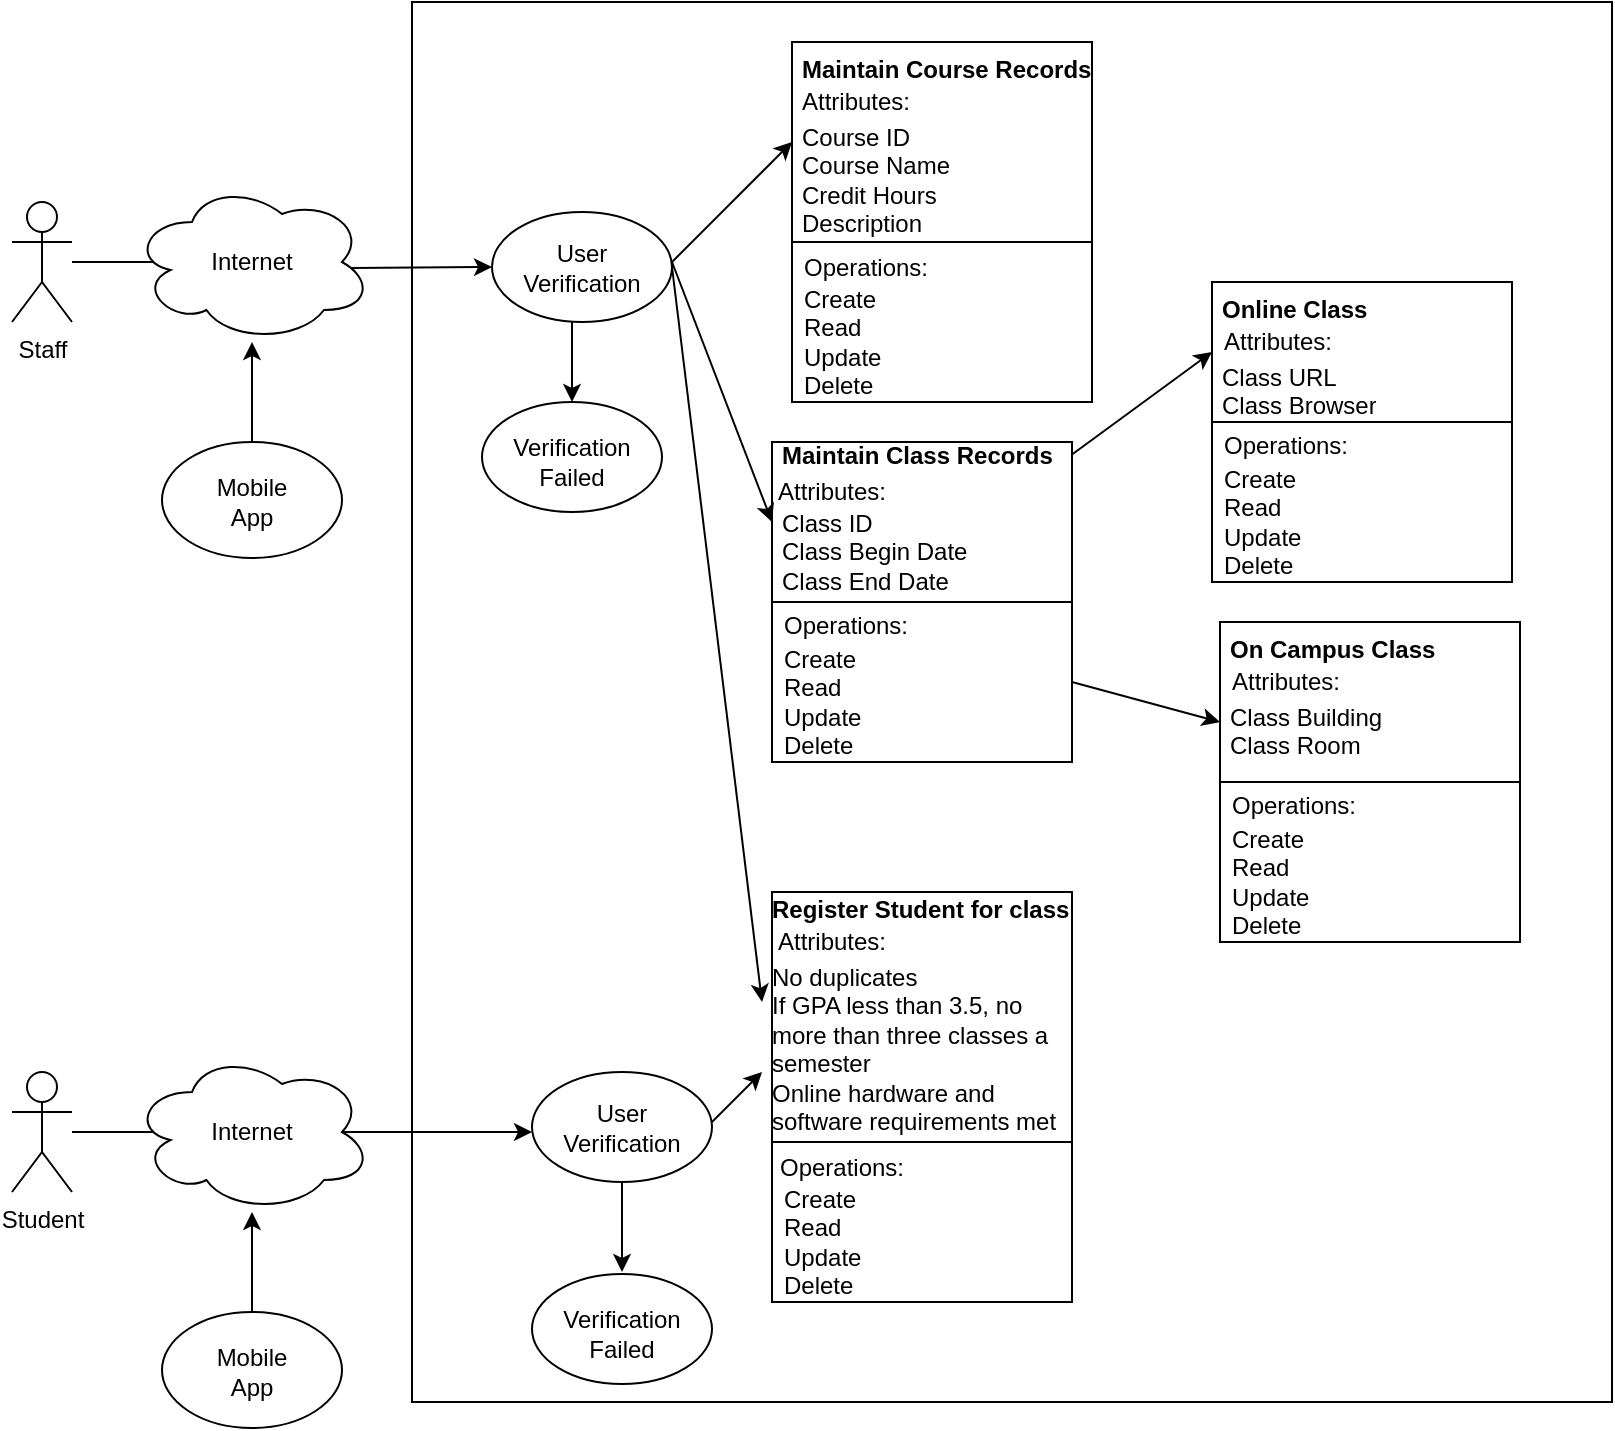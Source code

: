 <mxfile version="14.2.9" type="github">
  <diagram id="sVR1oTdYSU8NeBDIGIT6" name="Page-1">
    <mxGraphModel dx="1449" dy="600" grid="1" gridSize="10" guides="1" tooltips="1" connect="1" arrows="1" fold="1" page="1" pageScale="1" pageWidth="850" pageHeight="1100" math="0" shadow="0">
      <root>
        <mxCell id="0" />
        <mxCell id="1" parent="0" />
        <mxCell id="jB7B3gS2v9Q8qId17xF3-4" value="" style="rounded=0;whiteSpace=wrap;html=1;" parent="1" vertex="1">
          <mxGeometry x="230" y="10" width="600" height="700" as="geometry" />
        </mxCell>
        <mxCell id="5tiNl1Z9Ind5bCb4qitX-32" value="" style="ellipse;whiteSpace=wrap;html=1;" parent="1" vertex="1">
          <mxGeometry x="265" y="210" width="90" height="55" as="geometry" />
        </mxCell>
        <mxCell id="5tiNl1Z9Ind5bCb4qitX-24" value="" style="ellipse;whiteSpace=wrap;html=1;" parent="1" vertex="1">
          <mxGeometry x="290" y="545" width="90" height="55" as="geometry" />
        </mxCell>
        <mxCell id="5tiNl1Z9Ind5bCb4qitX-10" value="" style="rounded=0;whiteSpace=wrap;html=1;" parent="1" vertex="1">
          <mxGeometry x="410" y="455" width="150" height="125" as="geometry" />
        </mxCell>
        <mxCell id="jB7B3gS2v9Q8qId17xF3-7" style="edgeStyle=orthogonalEdgeStyle;rounded=0;orthogonalLoop=1;jettySize=auto;html=1;entryX=0;entryY=0.5;entryDx=0;entryDy=0;" parent="1" source="jB7B3gS2v9Q8qId17xF3-1" target="jB7B3gS2v9Q8qId17xF3-6" edge="1">
          <mxGeometry relative="1" as="geometry" />
        </mxCell>
        <mxCell id="jB7B3gS2v9Q8qId17xF3-1" value="Staff&lt;br&gt;" style="shape=umlActor;verticalLabelPosition=bottom;verticalAlign=top;html=1;outlineConnect=0;" parent="1" vertex="1">
          <mxGeometry x="30" y="110" width="30" height="60" as="geometry" />
        </mxCell>
        <mxCell id="jB7B3gS2v9Q8qId17xF3-5" value="" style="ellipse;shape=cloud;whiteSpace=wrap;html=1;" parent="1" vertex="1">
          <mxGeometry x="90" y="100" width="120" height="80" as="geometry" />
        </mxCell>
        <mxCell id="jB7B3gS2v9Q8qId17xF3-6" value="Internet" style="text;html=1;strokeColor=none;fillColor=none;align=center;verticalAlign=middle;whiteSpace=wrap;rounded=0;" parent="1" vertex="1">
          <mxGeometry x="130" y="130" width="40" height="20" as="geometry" />
        </mxCell>
        <mxCell id="jB7B3gS2v9Q8qId17xF3-14" style="edgeStyle=orthogonalEdgeStyle;rounded=0;orthogonalLoop=1;jettySize=auto;html=1;entryX=0.5;entryY=0;entryDx=0;entryDy=0;" parent="1" edge="1">
          <mxGeometry relative="1" as="geometry">
            <mxPoint x="310" y="165" as="sourcePoint" />
            <mxPoint x="310" y="210" as="targetPoint" />
          </mxGeometry>
        </mxCell>
        <mxCell id="jB7B3gS2v9Q8qId17xF3-13" value="Verification Failed" style="text;html=1;strokeColor=none;fillColor=none;align=center;verticalAlign=middle;whiteSpace=wrap;rounded=0;" parent="1" vertex="1">
          <mxGeometry x="290" y="230" width="40" height="20" as="geometry" />
        </mxCell>
        <mxCell id="jB7B3gS2v9Q8qId17xF3-16" value="" style="rounded=0;whiteSpace=wrap;html=1;" parent="1" vertex="1">
          <mxGeometry x="420" y="30" width="150" height="100" as="geometry" />
        </mxCell>
        <mxCell id="jB7B3gS2v9Q8qId17xF3-18" value="&lt;h1&gt;&lt;span style=&quot;font-size: 12px&quot;&gt;Maintain Course Records&lt;/span&gt;&lt;/h1&gt;&lt;p&gt;Course ID&lt;br&gt;Course Name&lt;br&gt;Credit Hours&lt;br&gt;Description&lt;/p&gt;" style="text;html=1;strokeColor=none;fillColor=none;spacing=5;spacingTop=-20;whiteSpace=wrap;overflow=hidden;rounded=0;" parent="1" vertex="1">
          <mxGeometry x="420" y="20" width="160" height="110" as="geometry" />
        </mxCell>
        <mxCell id="jB7B3gS2v9Q8qId17xF3-19" value="" style="endArrow=classic;html=1;entryX=0;entryY=0.5;entryDx=0;entryDy=0;" parent="1" target="jB7B3gS2v9Q8qId17xF3-16" edge="1">
          <mxGeometry width="50" height="50" relative="1" as="geometry">
            <mxPoint x="360" y="140" as="sourcePoint" />
            <mxPoint x="410" y="90" as="targetPoint" />
          </mxGeometry>
        </mxCell>
        <mxCell id="jB7B3gS2v9Q8qId17xF3-20" value="" style="rounded=0;whiteSpace=wrap;html=1;" parent="1" vertex="1">
          <mxGeometry x="410" y="230" width="150" height="80" as="geometry" />
        </mxCell>
        <mxCell id="jB7B3gS2v9Q8qId17xF3-21" value="&lt;h1&gt;&lt;span style=&quot;font-size: 12px&quot;&gt;Maintain Class Records&lt;/span&gt;&lt;/h1&gt;&lt;div&gt;&lt;span style=&quot;font-size: 12px&quot;&gt;Class ID&lt;/span&gt;&lt;/div&gt;&lt;div&gt;&lt;span style=&quot;font-size: 12px&quot;&gt;Class Begin Date&lt;/span&gt;&lt;/div&gt;&lt;div&gt;&lt;span style=&quot;font-size: 12px&quot;&gt;Class End Date&lt;/span&gt;&lt;/div&gt;" style="text;html=1;strokeColor=none;fillColor=none;spacing=5;spacingTop=-20;whiteSpace=wrap;overflow=hidden;rounded=0;" parent="1" vertex="1">
          <mxGeometry x="410" y="212.5" width="150" height="95" as="geometry" />
        </mxCell>
        <mxCell id="jB7B3gS2v9Q8qId17xF3-22" value="" style="endArrow=classic;html=1;entryX=0;entryY=0.5;entryDx=0;entryDy=0;" parent="1" target="jB7B3gS2v9Q8qId17xF3-20" edge="1">
          <mxGeometry width="50" height="50" relative="1" as="geometry">
            <mxPoint x="360" y="140" as="sourcePoint" />
            <mxPoint x="740" y="180" as="targetPoint" />
          </mxGeometry>
        </mxCell>
        <mxCell id="jB7B3gS2v9Q8qId17xF3-23" value="" style="endArrow=classic;html=1;entryX=0;entryY=0.5;entryDx=0;entryDy=0;exitX=1;exitY=0.25;exitDx=0;exitDy=0;" parent="1" source="jB7B3gS2v9Q8qId17xF3-21" target="jB7B3gS2v9Q8qId17xF3-24" edge="1">
          <mxGeometry width="50" height="50" relative="1" as="geometry">
            <mxPoint x="570" y="200" as="sourcePoint" />
            <mxPoint x="590" y="180" as="targetPoint" />
          </mxGeometry>
        </mxCell>
        <mxCell id="jB7B3gS2v9Q8qId17xF3-24" value="" style="rounded=0;whiteSpace=wrap;html=1;" parent="1" vertex="1">
          <mxGeometry x="630" y="150" width="150" height="70" as="geometry" />
        </mxCell>
        <mxCell id="jB7B3gS2v9Q8qId17xF3-25" value="&lt;h1&gt;&lt;span style=&quot;font-size: 12px&quot;&gt;Online Class&lt;/span&gt;&lt;/h1&gt;&lt;div&gt;&lt;span style=&quot;font-size: 12px&quot;&gt;Class URL&lt;/span&gt;&lt;/div&gt;&lt;div&gt;&lt;span style=&quot;font-size: 12px&quot;&gt;Class Browser&lt;/span&gt;&lt;/div&gt;" style="text;html=1;strokeColor=none;fillColor=none;spacing=5;spacingTop=-20;whiteSpace=wrap;overflow=hidden;rounded=0;" parent="1" vertex="1">
          <mxGeometry x="630" y="140" width="150" height="80" as="geometry" />
        </mxCell>
        <mxCell id="jB7B3gS2v9Q8qId17xF3-27" value="" style="rounded=0;whiteSpace=wrap;html=1;" parent="1" vertex="1">
          <mxGeometry x="634" y="320" width="150" height="80" as="geometry" />
        </mxCell>
        <mxCell id="jB7B3gS2v9Q8qId17xF3-28" value="&lt;h1&gt;&lt;span style=&quot;font-size: 12px&quot;&gt;On Campus Class&lt;/span&gt;&lt;/h1&gt;&lt;div&gt;&lt;span style=&quot;font-size: 12px&quot;&gt;Class Building&lt;/span&gt;&lt;/div&gt;&lt;div&gt;&lt;span style=&quot;font-size: 12px&quot;&gt;Class Room&lt;/span&gt;&lt;/div&gt;" style="text;html=1;strokeColor=none;fillColor=none;spacing=5;spacingTop=-20;whiteSpace=wrap;overflow=hidden;rounded=0;" parent="1" vertex="1">
          <mxGeometry x="634" y="310" width="150" height="80" as="geometry" />
        </mxCell>
        <mxCell id="jB7B3gS2v9Q8qId17xF3-31" style="edgeStyle=orthogonalEdgeStyle;rounded=0;orthogonalLoop=1;jettySize=auto;html=1;exitX=0.5;exitY=1;exitDx=0;exitDy=0;" parent="1" source="jB7B3gS2v9Q8qId17xF3-21" target="jB7B3gS2v9Q8qId17xF3-21" edge="1">
          <mxGeometry relative="1" as="geometry" />
        </mxCell>
        <mxCell id="jB7B3gS2v9Q8qId17xF3-58" value="" style="rounded=0;whiteSpace=wrap;html=1;" parent="1" vertex="1">
          <mxGeometry x="630" y="220" width="150" height="80" as="geometry" />
        </mxCell>
        <mxCell id="jB7B3gS2v9Q8qId17xF3-59" value="Operations:" style="text;html=1;strokeColor=none;fillColor=none;align=center;verticalAlign=middle;whiteSpace=wrap;rounded=0;" parent="1" vertex="1">
          <mxGeometry x="647" y="222" width="40" height="20" as="geometry" />
        </mxCell>
        <mxCell id="jB7B3gS2v9Q8qId17xF3-60" value="Attributes:" style="text;html=1;strokeColor=none;fillColor=none;align=center;verticalAlign=middle;whiteSpace=wrap;rounded=0;" parent="1" vertex="1">
          <mxGeometry x="643" y="170" width="40" height="20" as="geometry" />
        </mxCell>
        <mxCell id="jB7B3gS2v9Q8qId17xF3-61" value="Create&lt;br&gt;Read&lt;br&gt;Update&lt;br&gt;Delete" style="text;html=1;strokeColor=none;fillColor=none;align=left;verticalAlign=middle;whiteSpace=wrap;rounded=0;" parent="1" vertex="1">
          <mxGeometry x="634" y="260" width="40" height="20" as="geometry" />
        </mxCell>
        <mxCell id="jB7B3gS2v9Q8qId17xF3-62" value="Attributes:" style="text;html=1;strokeColor=none;fillColor=none;align=center;verticalAlign=middle;whiteSpace=wrap;rounded=0;" parent="1" vertex="1">
          <mxGeometry x="432" y="50" width="40" height="20" as="geometry" />
        </mxCell>
        <mxCell id="jB7B3gS2v9Q8qId17xF3-65" value="" style="rounded=0;whiteSpace=wrap;html=1;" parent="1" vertex="1">
          <mxGeometry x="420" y="130" width="150" height="80" as="geometry" />
        </mxCell>
        <mxCell id="jB7B3gS2v9Q8qId17xF3-66" value="Create&lt;br&gt;Read&lt;br&gt;Update&lt;br&gt;Delete" style="text;html=1;strokeColor=none;fillColor=none;align=left;verticalAlign=middle;whiteSpace=wrap;rounded=0;" parent="1" vertex="1">
          <mxGeometry x="424" y="170" width="40" height="20" as="geometry" />
        </mxCell>
        <mxCell id="jB7B3gS2v9Q8qId17xF3-67" value="Operations:" style="text;html=1;strokeColor=none;fillColor=none;align=center;verticalAlign=middle;whiteSpace=wrap;rounded=0;" parent="1" vertex="1">
          <mxGeometry x="437" y="133" width="40" height="20" as="geometry" />
        </mxCell>
        <mxCell id="jB7B3gS2v9Q8qId17xF3-68" value="" style="rounded=0;whiteSpace=wrap;html=1;" parent="1" vertex="1">
          <mxGeometry x="410" y="310" width="150" height="80" as="geometry" />
        </mxCell>
        <mxCell id="jB7B3gS2v9Q8qId17xF3-69" value="Operations:" style="text;html=1;strokeColor=none;fillColor=none;align=center;verticalAlign=middle;whiteSpace=wrap;rounded=0;" parent="1" vertex="1">
          <mxGeometry x="427" y="312" width="40" height="20" as="geometry" />
        </mxCell>
        <mxCell id="jB7B3gS2v9Q8qId17xF3-70" value="Create&lt;br&gt;Read&lt;br&gt;Update&lt;br&gt;Delete" style="text;html=1;strokeColor=none;fillColor=none;align=left;verticalAlign=middle;whiteSpace=wrap;rounded=0;" parent="1" vertex="1">
          <mxGeometry x="414" y="350" width="40" height="20" as="geometry" />
        </mxCell>
        <mxCell id="jB7B3gS2v9Q8qId17xF3-71" value="" style="rounded=0;whiteSpace=wrap;html=1;" parent="1" vertex="1">
          <mxGeometry x="634" y="400" width="150" height="80" as="geometry" />
        </mxCell>
        <mxCell id="jB7B3gS2v9Q8qId17xF3-72" value="Operations:" style="text;html=1;strokeColor=none;fillColor=none;align=center;verticalAlign=middle;whiteSpace=wrap;rounded=0;" parent="1" vertex="1">
          <mxGeometry x="651" y="402" width="40" height="20" as="geometry" />
        </mxCell>
        <mxCell id="jB7B3gS2v9Q8qId17xF3-73" value="Create&lt;br&gt;Read&lt;br&gt;Update&lt;br&gt;Delete" style="text;html=1;strokeColor=none;fillColor=none;align=left;verticalAlign=middle;whiteSpace=wrap;rounded=0;" parent="1" vertex="1">
          <mxGeometry x="638" y="440" width="40" height="20" as="geometry" />
        </mxCell>
        <mxCell id="jB7B3gS2v9Q8qId17xF3-74" value="Attributes:" style="text;html=1;strokeColor=none;fillColor=none;align=center;verticalAlign=middle;whiteSpace=wrap;rounded=0;" parent="1" vertex="1">
          <mxGeometry x="420" y="245" width="40" height="20" as="geometry" />
        </mxCell>
        <mxCell id="jB7B3gS2v9Q8qId17xF3-75" value="Attributes:" style="text;html=1;strokeColor=none;fillColor=none;align=center;verticalAlign=middle;whiteSpace=wrap;rounded=0;" parent="1" vertex="1">
          <mxGeometry x="647" y="340" width="40" height="20" as="geometry" />
        </mxCell>
        <mxCell id="jB7B3gS2v9Q8qId17xF3-76" value="" style="endArrow=classic;html=1;exitX=1;exitY=0.5;exitDx=0;exitDy=0;entryX=0;entryY=0.75;entryDx=0;entryDy=0;" parent="1" source="jB7B3gS2v9Q8qId17xF3-68" target="jB7B3gS2v9Q8qId17xF3-28" edge="1">
          <mxGeometry width="50" height="50" relative="1" as="geometry">
            <mxPoint x="400" y="370" as="sourcePoint" />
            <mxPoint x="450" y="320" as="targetPoint" />
          </mxGeometry>
        </mxCell>
        <mxCell id="5tiNl1Z9Ind5bCb4qitX-5" value="&lt;h1&gt;&lt;span style=&quot;font-size: 12px&quot;&gt;Register Student for class&lt;/span&gt;&lt;/h1&gt;&lt;div&gt;No duplicates&lt;/div&gt;&lt;div&gt;If GPA less than 3.5, no more than three classes a semester&lt;/div&gt;&lt;div&gt;Online hardware and software requirements met&lt;/div&gt;" style="text;html=1;strokeColor=none;fillColor=none;spacing=5;spacingTop=-20;whiteSpace=wrap;overflow=hidden;rounded=0;" parent="1" vertex="1">
          <mxGeometry x="405" y="440" width="160" height="140" as="geometry" />
        </mxCell>
        <mxCell id="5tiNl1Z9Ind5bCb4qitX-6" value="" style="rounded=0;whiteSpace=wrap;html=1;" parent="1" vertex="1">
          <mxGeometry x="410" y="580" width="150" height="80" as="geometry" />
        </mxCell>
        <mxCell id="5tiNl1Z9Ind5bCb4qitX-7" value="Operations:" style="text;html=1;strokeColor=none;fillColor=none;align=center;verticalAlign=middle;whiteSpace=wrap;rounded=0;" parent="1" vertex="1">
          <mxGeometry x="425" y="582.5" width="40" height="20" as="geometry" />
        </mxCell>
        <mxCell id="5tiNl1Z9Ind5bCb4qitX-8" value="Create&lt;br&gt;Read&lt;br&gt;Update&lt;br&gt;Delete" style="text;html=1;strokeColor=none;fillColor=none;align=left;verticalAlign=middle;whiteSpace=wrap;rounded=0;" parent="1" vertex="1">
          <mxGeometry x="414" y="620" width="40" height="20" as="geometry" />
        </mxCell>
        <mxCell id="5tiNl1Z9Ind5bCb4qitX-9" value="Attributes:" style="text;html=1;strokeColor=none;fillColor=none;align=center;verticalAlign=middle;whiteSpace=wrap;rounded=0;" parent="1" vertex="1">
          <mxGeometry x="420" y="470" width="40" height="20" as="geometry" />
        </mxCell>
        <mxCell id="5tiNl1Z9Ind5bCb4qitX-13" style="edgeStyle=orthogonalEdgeStyle;rounded=0;orthogonalLoop=1;jettySize=auto;html=1;entryX=0;entryY=0.5;entryDx=0;entryDy=0;" parent="1" source="5tiNl1Z9Ind5bCb4qitX-14" target="5tiNl1Z9Ind5bCb4qitX-17" edge="1">
          <mxGeometry relative="1" as="geometry" />
        </mxCell>
        <mxCell id="5tiNl1Z9Ind5bCb4qitX-14" value="Student" style="shape=umlActor;verticalLabelPosition=bottom;verticalAlign=top;html=1;outlineConnect=0;" parent="1" vertex="1">
          <mxGeometry x="30" y="545" width="30" height="60" as="geometry" />
        </mxCell>
        <mxCell id="5tiNl1Z9Ind5bCb4qitX-15" style="edgeStyle=orthogonalEdgeStyle;rounded=0;orthogonalLoop=1;jettySize=auto;html=1;exitX=0.875;exitY=0.5;exitDx=0;exitDy=0;exitPerimeter=0;" parent="1" source="5tiNl1Z9Ind5bCb4qitX-16" edge="1">
          <mxGeometry relative="1" as="geometry">
            <mxPoint x="290" y="575" as="targetPoint" />
          </mxGeometry>
        </mxCell>
        <mxCell id="5tiNl1Z9Ind5bCb4qitX-16" value="" style="ellipse;shape=cloud;whiteSpace=wrap;html=1;" parent="1" vertex="1">
          <mxGeometry x="90" y="535" width="120" height="80" as="geometry" />
        </mxCell>
        <mxCell id="5tiNl1Z9Ind5bCb4qitX-17" value="Internet" style="text;html=1;strokeColor=none;fillColor=none;align=center;verticalAlign=middle;whiteSpace=wrap;rounded=0;" parent="1" vertex="1">
          <mxGeometry x="130" y="565" width="40" height="20" as="geometry" />
        </mxCell>
        <mxCell id="5tiNl1Z9Ind5bCb4qitX-20" style="edgeStyle=orthogonalEdgeStyle;rounded=0;orthogonalLoop=1;jettySize=auto;html=1;entryX=0.5;entryY=0;entryDx=0;entryDy=0;" parent="1" edge="1">
          <mxGeometry relative="1" as="geometry">
            <mxPoint x="335" y="600" as="sourcePoint" />
            <mxPoint x="335" y="645" as="targetPoint" />
          </mxGeometry>
        </mxCell>
        <mxCell id="5tiNl1Z9Ind5bCb4qitX-21" value="User Verification" style="text;html=1;strokeColor=none;fillColor=none;align=center;verticalAlign=middle;whiteSpace=wrap;rounded=0;" parent="1" vertex="1">
          <mxGeometry x="315" y="562.5" width="40" height="20" as="geometry" />
        </mxCell>
        <mxCell id="5tiNl1Z9Ind5bCb4qitX-27" value="" style="endArrow=classic;html=1;entryX=0;entryY=0.75;entryDx=0;entryDy=0;" parent="1" target="5tiNl1Z9Ind5bCb4qitX-5" edge="1">
          <mxGeometry width="50" height="50" relative="1" as="geometry">
            <mxPoint x="380" y="570" as="sourcePoint" />
            <mxPoint x="430" y="520" as="targetPoint" />
          </mxGeometry>
        </mxCell>
        <mxCell id="5tiNl1Z9Ind5bCb4qitX-28" value="" style="endArrow=classic;html=1;exitX=1;exitY=0.5;exitDx=0;exitDy=0;entryX=0;entryY=0.5;entryDx=0;entryDy=0;" parent="1" source="5tiNl1Z9Ind5bCb4qitX-29" target="5tiNl1Z9Ind5bCb4qitX-5" edge="1">
          <mxGeometry width="50" height="50" relative="1" as="geometry">
            <mxPoint x="360" y="165" as="sourcePoint" />
            <mxPoint x="780" y="360" as="targetPoint" />
          </mxGeometry>
        </mxCell>
        <mxCell id="5tiNl1Z9Ind5bCb4qitX-29" value="" style="ellipse;whiteSpace=wrap;html=1;" parent="1" vertex="1">
          <mxGeometry x="270" y="115" width="90" height="55" as="geometry" />
        </mxCell>
        <mxCell id="5tiNl1Z9Ind5bCb4qitX-30" value="User Verification" style="text;html=1;strokeColor=none;fillColor=none;align=center;verticalAlign=middle;whiteSpace=wrap;rounded=0;" parent="1" vertex="1">
          <mxGeometry x="295" y="132.5" width="40" height="20" as="geometry" />
        </mxCell>
        <mxCell id="5tiNl1Z9Ind5bCb4qitX-31" value="" style="endArrow=classic;html=1;entryX=0;entryY=0.5;entryDx=0;entryDy=0;" parent="1" target="5tiNl1Z9Ind5bCb4qitX-29" edge="1">
          <mxGeometry width="50" height="50" relative="1" as="geometry">
            <mxPoint x="200" y="143" as="sourcePoint" />
            <mxPoint x="250" y="90" as="targetPoint" />
          </mxGeometry>
        </mxCell>
        <mxCell id="5tiNl1Z9Ind5bCb4qitX-33" value="" style="ellipse;whiteSpace=wrap;html=1;" parent="1" vertex="1">
          <mxGeometry x="290" y="646" width="90" height="55" as="geometry" />
        </mxCell>
        <mxCell id="5tiNl1Z9Ind5bCb4qitX-34" value="Verification Failed" style="text;html=1;strokeColor=none;fillColor=none;align=center;verticalAlign=middle;whiteSpace=wrap;rounded=0;" parent="1" vertex="1">
          <mxGeometry x="315" y="666" width="40" height="20" as="geometry" />
        </mxCell>
        <mxCell id="LCQhY7AUpoDaSGz0Qs1W-3" style="edgeStyle=orthogonalEdgeStyle;rounded=0;orthogonalLoop=1;jettySize=auto;html=1;" edge="1" parent="1" source="LCQhY7AUpoDaSGz0Qs1W-1" target="jB7B3gS2v9Q8qId17xF3-5">
          <mxGeometry relative="1" as="geometry" />
        </mxCell>
        <mxCell id="LCQhY7AUpoDaSGz0Qs1W-1" value="" style="ellipse;whiteSpace=wrap;html=1;" vertex="1" parent="1">
          <mxGeometry x="105" y="230" width="90" height="58" as="geometry" />
        </mxCell>
        <mxCell id="LCQhY7AUpoDaSGz0Qs1W-2" value="Mobile App" style="text;html=1;strokeColor=none;fillColor=none;align=center;verticalAlign=middle;whiteSpace=wrap;rounded=0;" vertex="1" parent="1">
          <mxGeometry x="130" y="250" width="40" height="20" as="geometry" />
        </mxCell>
        <mxCell id="LCQhY7AUpoDaSGz0Qs1W-4" style="edgeStyle=orthogonalEdgeStyle;rounded=0;orthogonalLoop=1;jettySize=auto;html=1;" edge="1" parent="1" source="LCQhY7AUpoDaSGz0Qs1W-5">
          <mxGeometry relative="1" as="geometry">
            <mxPoint x="150" y="615" as="targetPoint" />
          </mxGeometry>
        </mxCell>
        <mxCell id="LCQhY7AUpoDaSGz0Qs1W-5" value="" style="ellipse;whiteSpace=wrap;html=1;" vertex="1" parent="1">
          <mxGeometry x="105" y="665" width="90" height="58" as="geometry" />
        </mxCell>
        <mxCell id="LCQhY7AUpoDaSGz0Qs1W-6" value="Mobile App" style="text;html=1;strokeColor=none;fillColor=none;align=center;verticalAlign=middle;whiteSpace=wrap;rounded=0;" vertex="1" parent="1">
          <mxGeometry x="130" y="685" width="40" height="20" as="geometry" />
        </mxCell>
      </root>
    </mxGraphModel>
  </diagram>
</mxfile>
